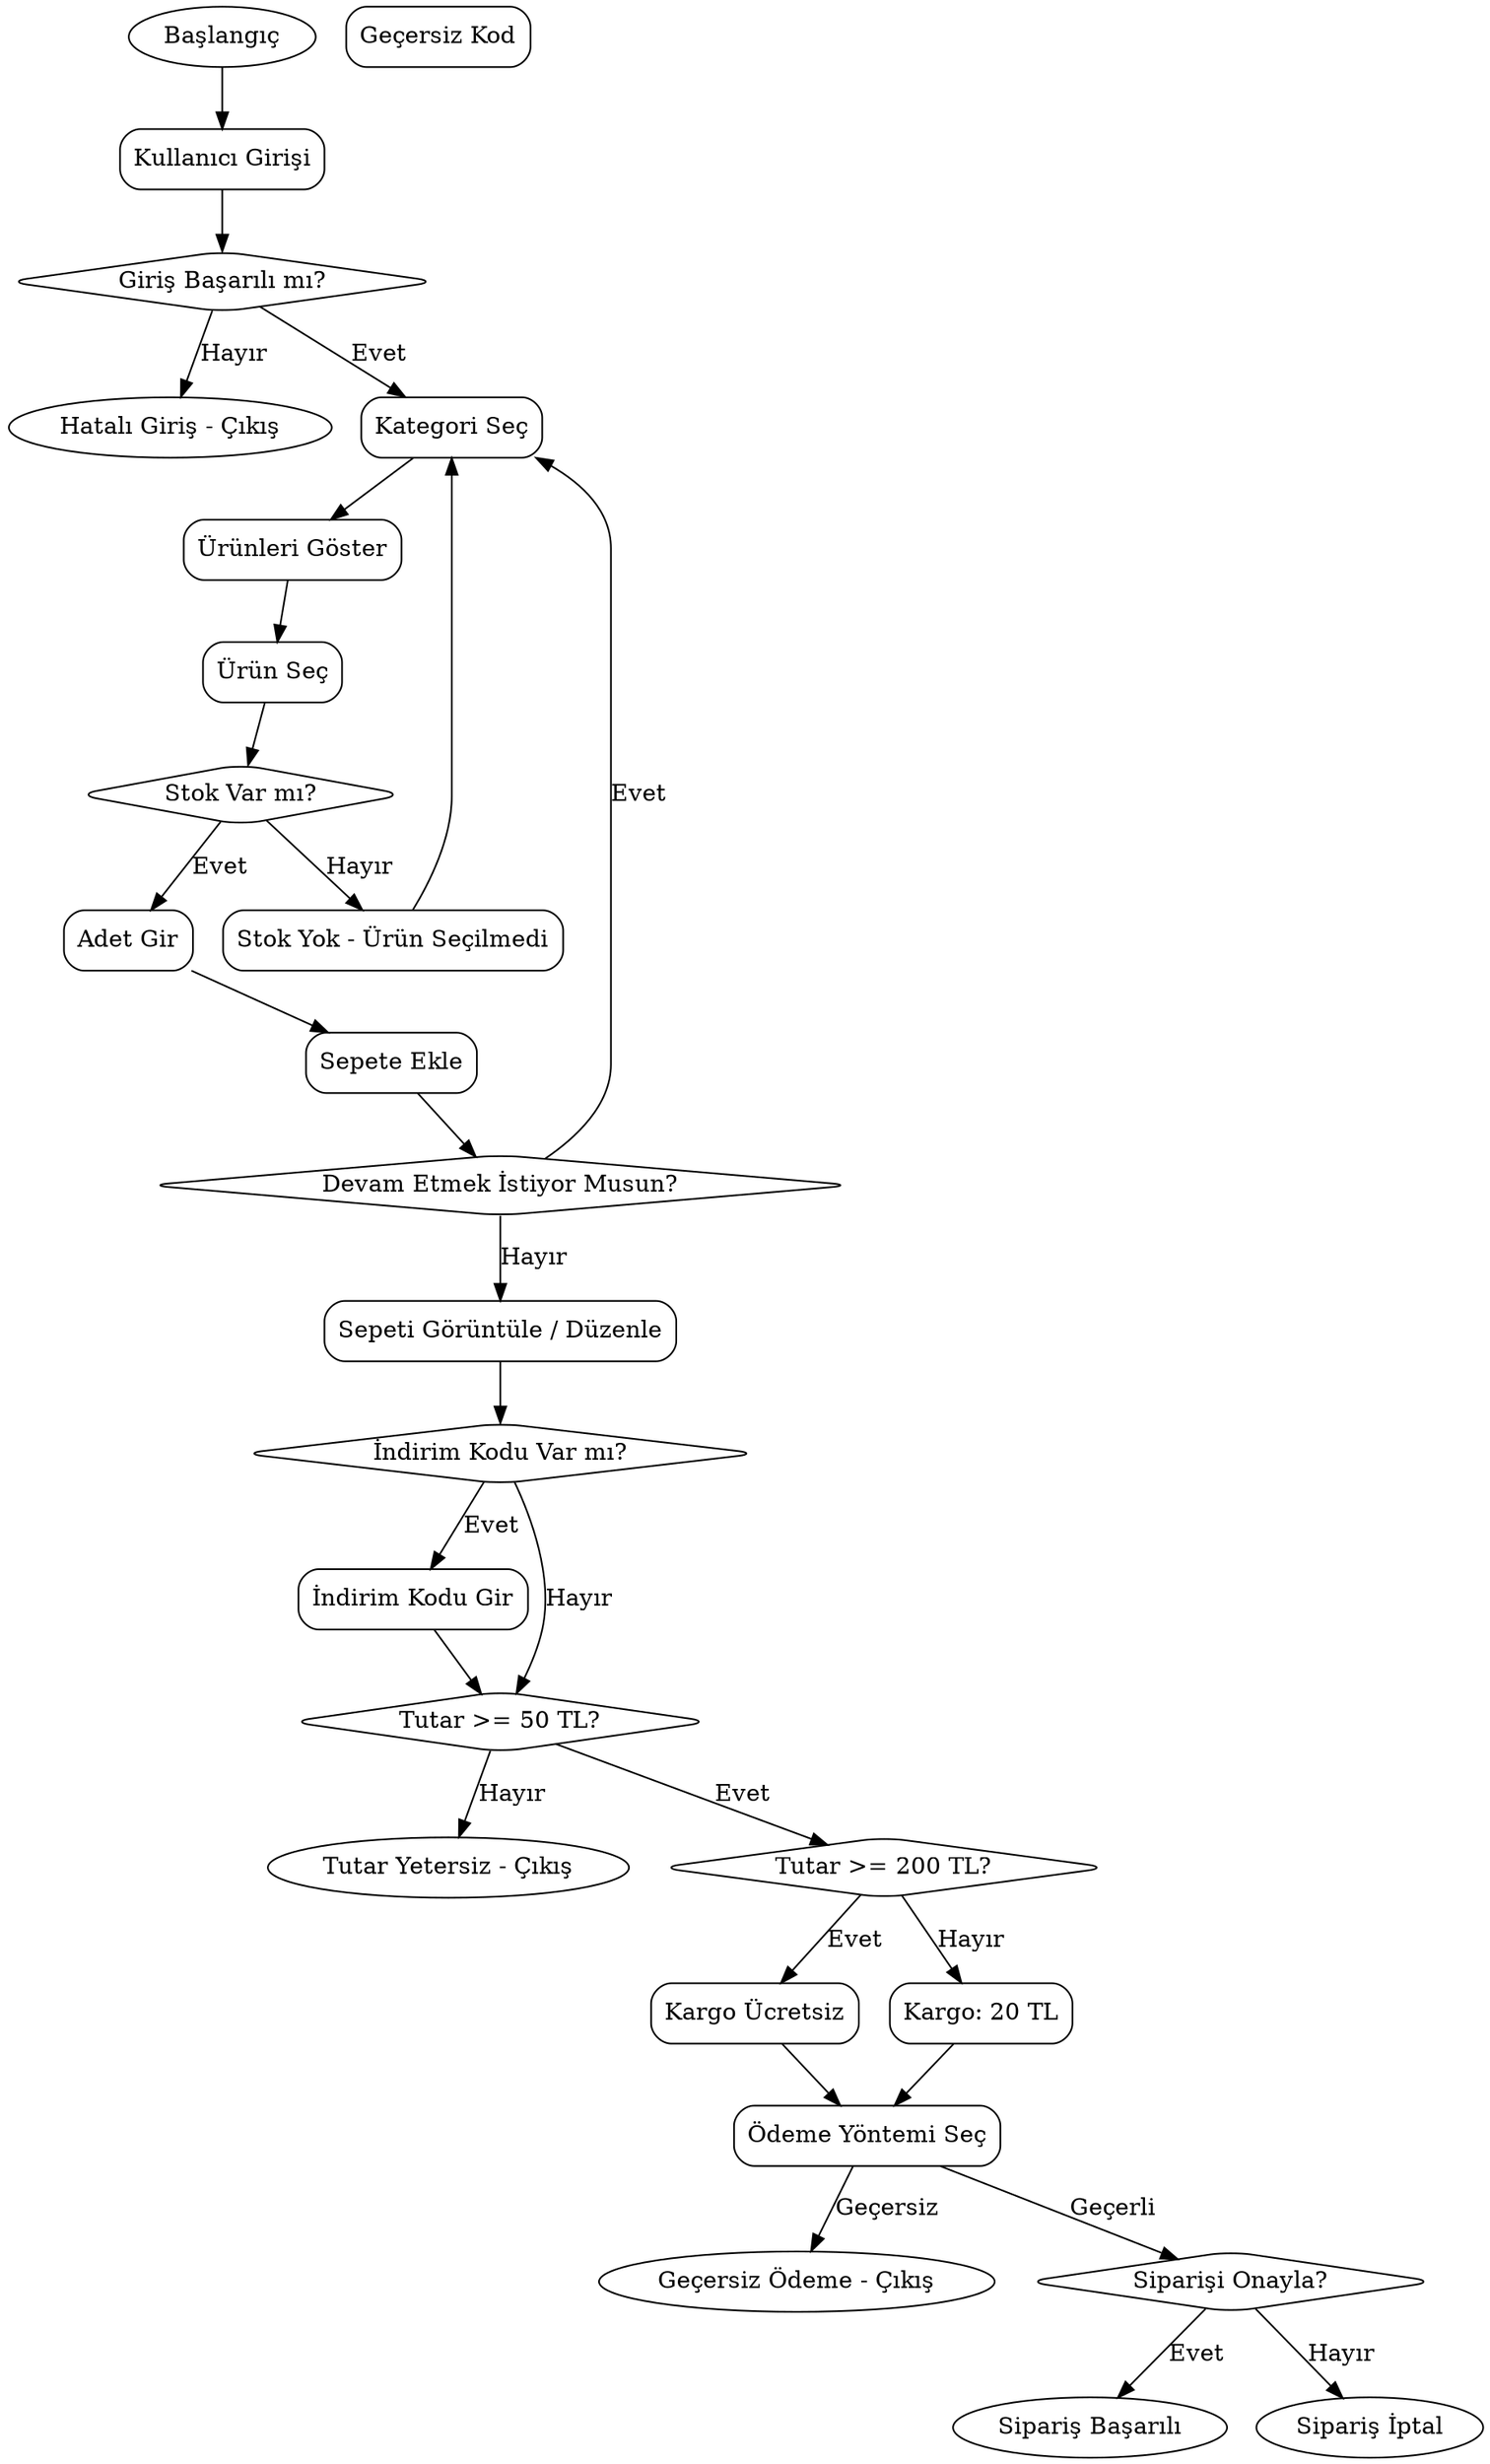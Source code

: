 digraph ECommerce {

    rankdir=TB;
    node [shape=box, style=rounded];

    start [label="Başlangıç", shape=oval];
    login [label="Kullanıcı Girişi"];
    login_check [label="Giriş Başarılı mı?", shape=diamond];
    login_fail [label="Hatalı Giriş - Çıkış", shape=oval];
    kategori_sec [label="Kategori Seç"];
    urun_goster [label="Ürünleri Göster"];
    urun_sec [label="Ürün Seç"];
    stok_kontrol [label="Stok Var mı?", shape=diamond];
    stok_yok [label="Stok Yok - Ürün Seçilmedi"];
    adet_gir [label="Adet Gir"];
    sepete_ekle [label="Sepete Ekle"];
    devam_mi [label="Devam Etmek İstiyor Musun?", shape=diamond];
    sepet_goster [label="Sepeti Görüntüle / Düzenle"];
    indirim_sor [label="İndirim Kodu Var mı?", shape=diamond];
    indirim_gir [label="İndirim Kodu Gir"];
    indirim_gecersiz [label="Geçersiz Kod"];
    min_kontrol [label="Tutar >= 50 TL?", shape=diamond];
    min_yetersiz [label="Tutar Yetersiz - Çıkış", shape=oval];
    kargo_kontrol [label="Tutar >= 200 TL?", shape=diamond];
    kargo_ucretsiz [label="Kargo Ücretsiz"];
    kargo_ekle [label="Kargo: 20 TL"];
    odeme_sec [label="Ödeme Yöntemi Seç"];
    odeme_gecersiz [label="Geçersiz Ödeme - Çıkış", shape=oval];
    onay_sor [label="Siparişi Onayla?", shape=diamond];
    siparis_ver [label="Sipariş Başarılı", shape=oval];
    siparis_iptal [label="Sipariş İptal", shape=oval];

    // Akışlar
    start -> login;
    login -> login_check;
    login_check -> login_fail [label="Hayır"];
    login_check -> kategori_sec [label="Evet"];
    kategori_sec -> urun_goster;
    urun_goster -> urun_sec;
    urun_sec -> stok_kontrol;
    stok_kontrol -> stok_yok [label="Hayır"];
    stok_kontrol -> adet_gir [label="Evet"];
    adet_gir -> sepete_ekle;
    sepete_ekle -> devam_mi;
    devam_mi -> kategori_sec [label="Evet"];
    devam_mi -> sepet_goster [label="Hayır"];
    stok_yok -> kategori_sec;

    sepet_goster -> indirim_sor;
    indirim_sor -> indirim_gir [label="Evet"];
    indirim_sor -> min_kontrol [label="Hayır"];
    indirim_gir -> min_kontrol;
    min_kontrol -> min_yetersiz [label="Hayır"];
    min_kontrol -> kargo_kontrol [label="Evet"];
    kargo_kontrol -> kargo_ucretsiz [label="Evet"];
    kargo_kontrol -> kargo_ekle [label="Hayır"];
    kargo_ucretsiz -> odeme_sec;
    kargo_ekle -> odeme_sec;
    odeme_sec -> odeme_gecersiz [label="Geçersiz"];
    odeme_sec -> onay_sor [label="Geçerli"];
    onay_sor -> siparis_ver [label="Evet"];
    onay_sor -> siparis_iptal [label="Hayır"];
}
